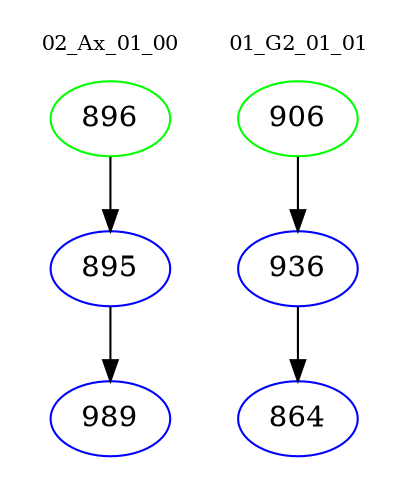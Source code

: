 digraph{
subgraph cluster_0 {
color = white
label = "02_Ax_01_00";
fontsize=10;
T0_896 [label="896", color="green"]
T0_896 -> T0_895 [color="black"]
T0_895 [label="895", color="blue"]
T0_895 -> T0_989 [color="black"]
T0_989 [label="989", color="blue"]
}
subgraph cluster_1 {
color = white
label = "01_G2_01_01";
fontsize=10;
T1_906 [label="906", color="green"]
T1_906 -> T1_936 [color="black"]
T1_936 [label="936", color="blue"]
T1_936 -> T1_864 [color="black"]
T1_864 [label="864", color="blue"]
}
}
